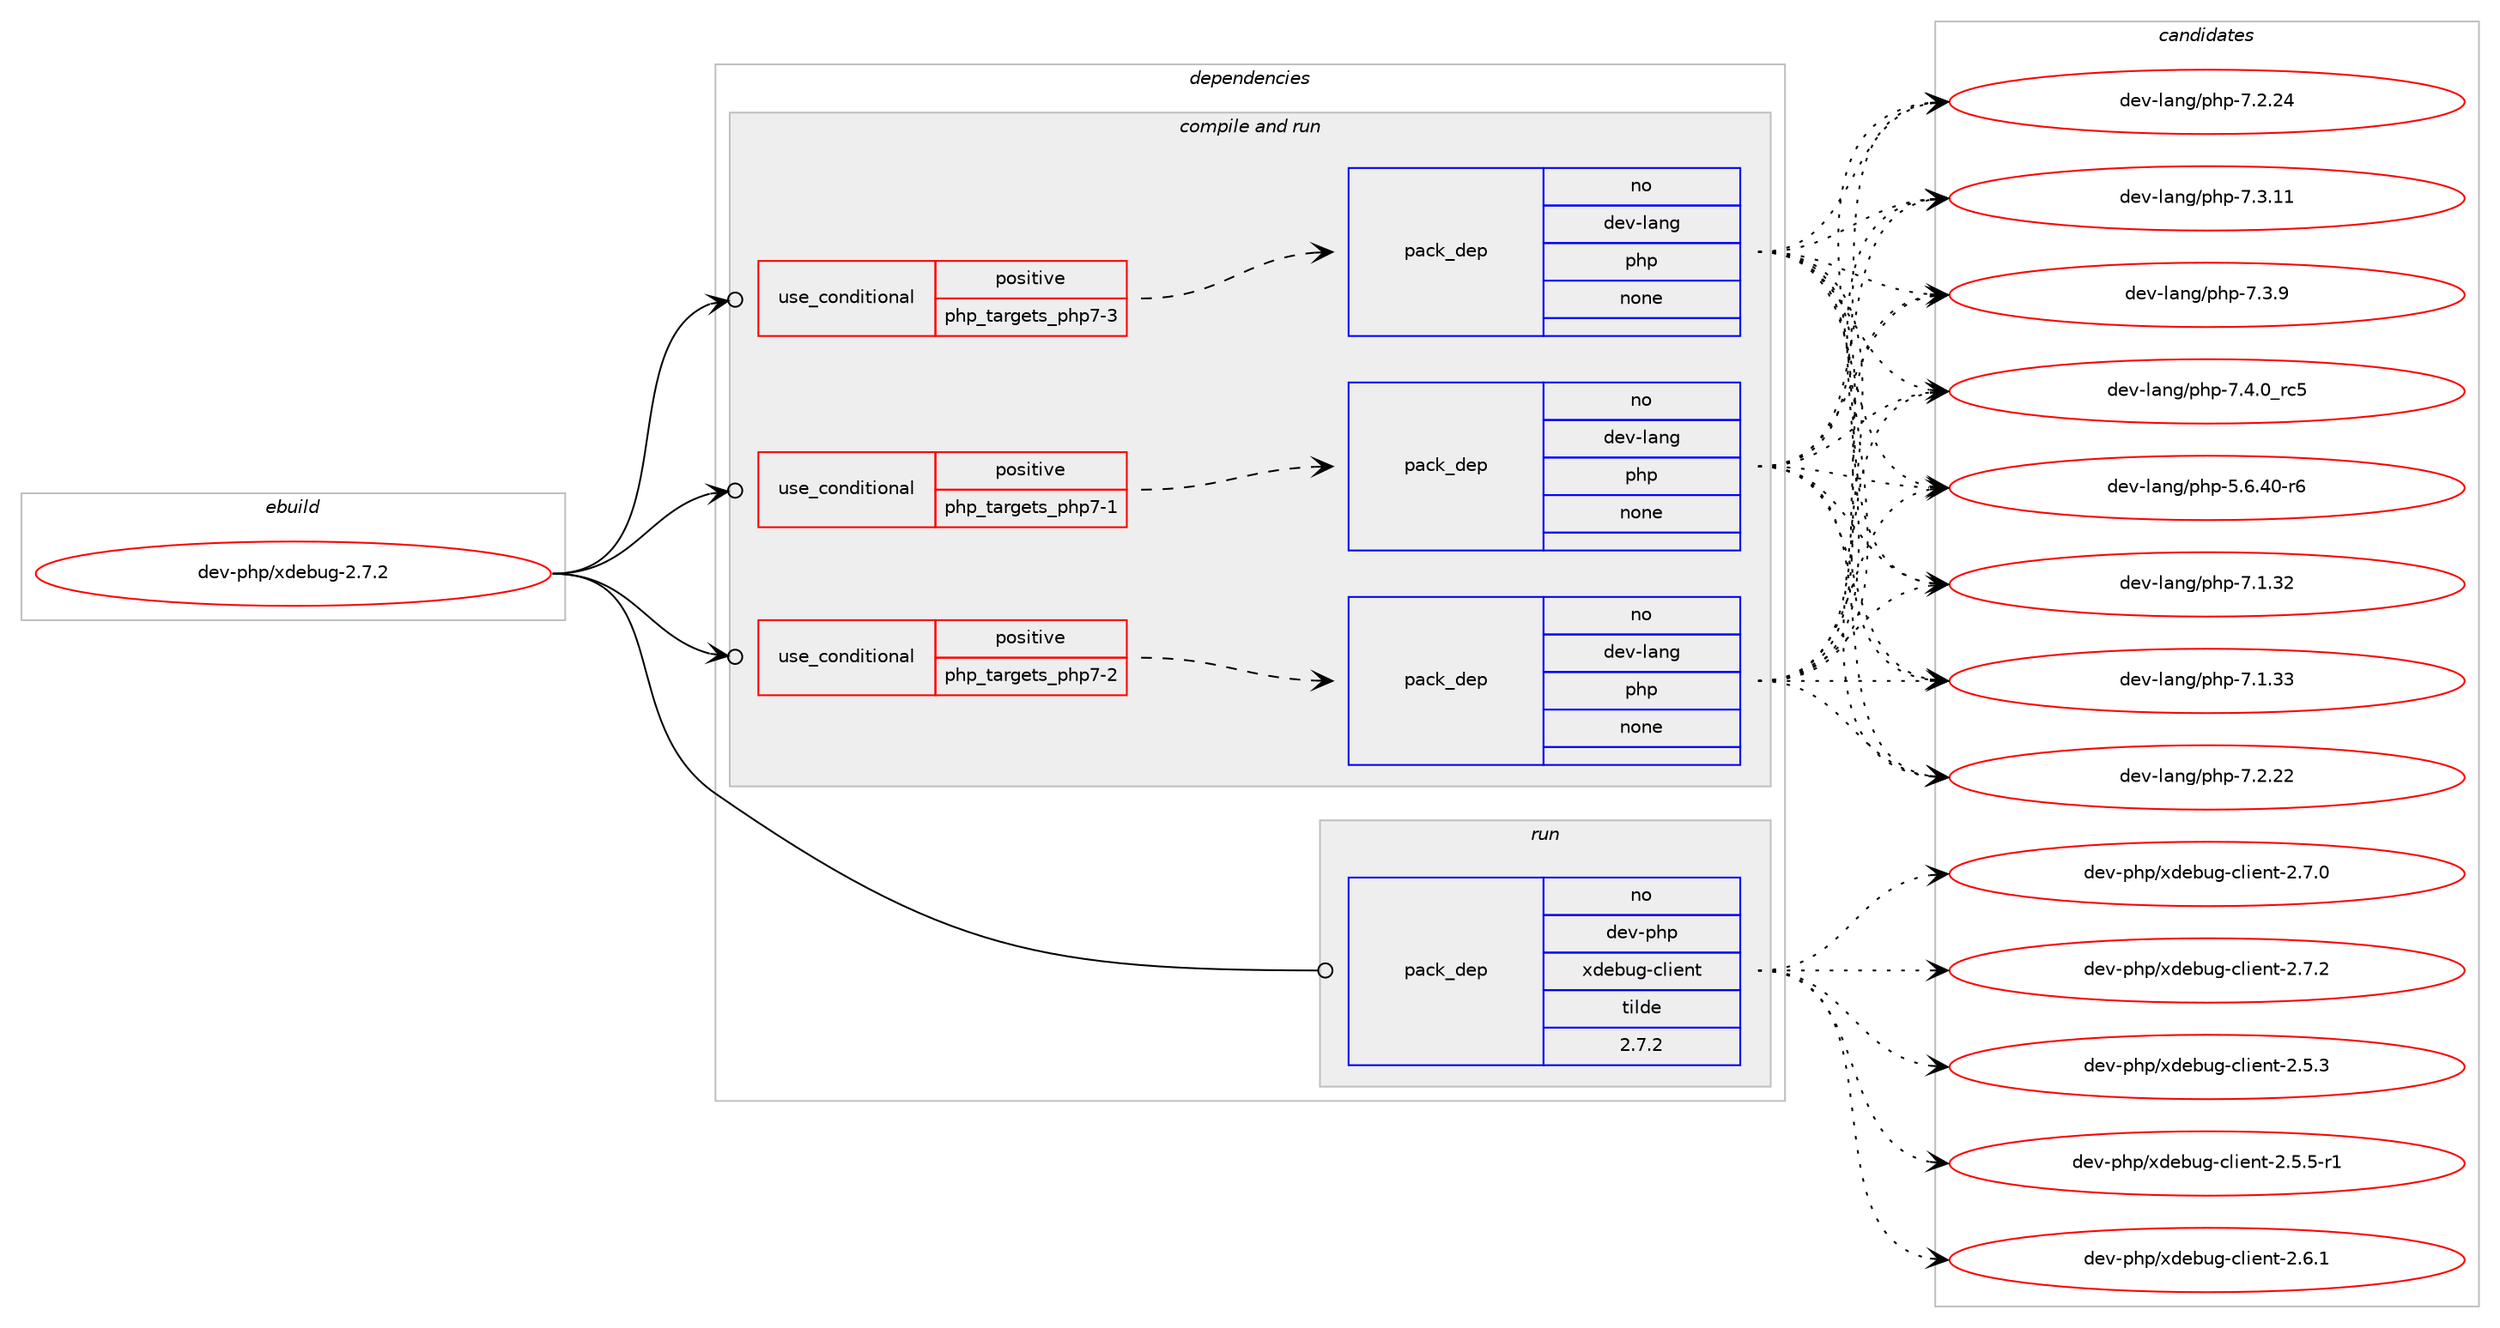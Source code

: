 digraph prolog {

# *************
# Graph options
# *************

newrank=true;
concentrate=true;
compound=true;
graph [rankdir=LR,fontname=Helvetica,fontsize=10,ranksep=1.5];#, ranksep=2.5, nodesep=0.2];
edge  [arrowhead=vee];
node  [fontname=Helvetica,fontsize=10];

# **********
# The ebuild
# **********

subgraph cluster_leftcol {
color=gray;
rank=same;
label=<<i>ebuild</i>>;
id [label="dev-php/xdebug-2.7.2", color=red, width=4, href="../dev-php/xdebug-2.7.2.svg"];
}

# ****************
# The dependencies
# ****************

subgraph cluster_midcol {
color=gray;
label=<<i>dependencies</i>>;
subgraph cluster_compile {
fillcolor="#eeeeee";
style=filled;
label=<<i>compile</i>>;
}
subgraph cluster_compileandrun {
fillcolor="#eeeeee";
style=filled;
label=<<i>compile and run</i>>;
subgraph cond135475 {
dependency592124 [label=<<TABLE BORDER="0" CELLBORDER="1" CELLSPACING="0" CELLPADDING="4"><TR><TD ROWSPAN="3" CELLPADDING="10">use_conditional</TD></TR><TR><TD>positive</TD></TR><TR><TD>php_targets_php7-1</TD></TR></TABLE>>, shape=none, color=red];
subgraph pack444881 {
dependency592125 [label=<<TABLE BORDER="0" CELLBORDER="1" CELLSPACING="0" CELLPADDING="4" WIDTH="220"><TR><TD ROWSPAN="6" CELLPADDING="30">pack_dep</TD></TR><TR><TD WIDTH="110">no</TD></TR><TR><TD>dev-lang</TD></TR><TR><TD>php</TD></TR><TR><TD>none</TD></TR><TR><TD></TD></TR></TABLE>>, shape=none, color=blue];
}
dependency592124:e -> dependency592125:w [weight=20,style="dashed",arrowhead="vee"];
}
id:e -> dependency592124:w [weight=20,style="solid",arrowhead="odotvee"];
subgraph cond135476 {
dependency592126 [label=<<TABLE BORDER="0" CELLBORDER="1" CELLSPACING="0" CELLPADDING="4"><TR><TD ROWSPAN="3" CELLPADDING="10">use_conditional</TD></TR><TR><TD>positive</TD></TR><TR><TD>php_targets_php7-2</TD></TR></TABLE>>, shape=none, color=red];
subgraph pack444882 {
dependency592127 [label=<<TABLE BORDER="0" CELLBORDER="1" CELLSPACING="0" CELLPADDING="4" WIDTH="220"><TR><TD ROWSPAN="6" CELLPADDING="30">pack_dep</TD></TR><TR><TD WIDTH="110">no</TD></TR><TR><TD>dev-lang</TD></TR><TR><TD>php</TD></TR><TR><TD>none</TD></TR><TR><TD></TD></TR></TABLE>>, shape=none, color=blue];
}
dependency592126:e -> dependency592127:w [weight=20,style="dashed",arrowhead="vee"];
}
id:e -> dependency592126:w [weight=20,style="solid",arrowhead="odotvee"];
subgraph cond135477 {
dependency592128 [label=<<TABLE BORDER="0" CELLBORDER="1" CELLSPACING="0" CELLPADDING="4"><TR><TD ROWSPAN="3" CELLPADDING="10">use_conditional</TD></TR><TR><TD>positive</TD></TR><TR><TD>php_targets_php7-3</TD></TR></TABLE>>, shape=none, color=red];
subgraph pack444883 {
dependency592129 [label=<<TABLE BORDER="0" CELLBORDER="1" CELLSPACING="0" CELLPADDING="4" WIDTH="220"><TR><TD ROWSPAN="6" CELLPADDING="30">pack_dep</TD></TR><TR><TD WIDTH="110">no</TD></TR><TR><TD>dev-lang</TD></TR><TR><TD>php</TD></TR><TR><TD>none</TD></TR><TR><TD></TD></TR></TABLE>>, shape=none, color=blue];
}
dependency592128:e -> dependency592129:w [weight=20,style="dashed",arrowhead="vee"];
}
id:e -> dependency592128:w [weight=20,style="solid",arrowhead="odotvee"];
}
subgraph cluster_run {
fillcolor="#eeeeee";
style=filled;
label=<<i>run</i>>;
subgraph pack444884 {
dependency592130 [label=<<TABLE BORDER="0" CELLBORDER="1" CELLSPACING="0" CELLPADDING="4" WIDTH="220"><TR><TD ROWSPAN="6" CELLPADDING="30">pack_dep</TD></TR><TR><TD WIDTH="110">no</TD></TR><TR><TD>dev-php</TD></TR><TR><TD>xdebug-client</TD></TR><TR><TD>tilde</TD></TR><TR><TD>2.7.2</TD></TR></TABLE>>, shape=none, color=blue];
}
id:e -> dependency592130:w [weight=20,style="solid",arrowhead="odot"];
}
}

# **************
# The candidates
# **************

subgraph cluster_choices {
rank=same;
color=gray;
label=<<i>candidates</i>>;

subgraph choice444881 {
color=black;
nodesep=1;
choice100101118451089711010347112104112455346544652484511454 [label="dev-lang/php-5.6.40-r6", color=red, width=4,href="../dev-lang/php-5.6.40-r6.svg"];
choice10010111845108971101034711210411245554649465150 [label="dev-lang/php-7.1.32", color=red, width=4,href="../dev-lang/php-7.1.32.svg"];
choice10010111845108971101034711210411245554649465151 [label="dev-lang/php-7.1.33", color=red, width=4,href="../dev-lang/php-7.1.33.svg"];
choice10010111845108971101034711210411245554650465050 [label="dev-lang/php-7.2.22", color=red, width=4,href="../dev-lang/php-7.2.22.svg"];
choice10010111845108971101034711210411245554650465052 [label="dev-lang/php-7.2.24", color=red, width=4,href="../dev-lang/php-7.2.24.svg"];
choice10010111845108971101034711210411245554651464949 [label="dev-lang/php-7.3.11", color=red, width=4,href="../dev-lang/php-7.3.11.svg"];
choice100101118451089711010347112104112455546514657 [label="dev-lang/php-7.3.9", color=red, width=4,href="../dev-lang/php-7.3.9.svg"];
choice100101118451089711010347112104112455546524648951149953 [label="dev-lang/php-7.4.0_rc5", color=red, width=4,href="../dev-lang/php-7.4.0_rc5.svg"];
dependency592125:e -> choice100101118451089711010347112104112455346544652484511454:w [style=dotted,weight="100"];
dependency592125:e -> choice10010111845108971101034711210411245554649465150:w [style=dotted,weight="100"];
dependency592125:e -> choice10010111845108971101034711210411245554649465151:w [style=dotted,weight="100"];
dependency592125:e -> choice10010111845108971101034711210411245554650465050:w [style=dotted,weight="100"];
dependency592125:e -> choice10010111845108971101034711210411245554650465052:w [style=dotted,weight="100"];
dependency592125:e -> choice10010111845108971101034711210411245554651464949:w [style=dotted,weight="100"];
dependency592125:e -> choice100101118451089711010347112104112455546514657:w [style=dotted,weight="100"];
dependency592125:e -> choice100101118451089711010347112104112455546524648951149953:w [style=dotted,weight="100"];
}
subgraph choice444882 {
color=black;
nodesep=1;
choice100101118451089711010347112104112455346544652484511454 [label="dev-lang/php-5.6.40-r6", color=red, width=4,href="../dev-lang/php-5.6.40-r6.svg"];
choice10010111845108971101034711210411245554649465150 [label="dev-lang/php-7.1.32", color=red, width=4,href="../dev-lang/php-7.1.32.svg"];
choice10010111845108971101034711210411245554649465151 [label="dev-lang/php-7.1.33", color=red, width=4,href="../dev-lang/php-7.1.33.svg"];
choice10010111845108971101034711210411245554650465050 [label="dev-lang/php-7.2.22", color=red, width=4,href="../dev-lang/php-7.2.22.svg"];
choice10010111845108971101034711210411245554650465052 [label="dev-lang/php-7.2.24", color=red, width=4,href="../dev-lang/php-7.2.24.svg"];
choice10010111845108971101034711210411245554651464949 [label="dev-lang/php-7.3.11", color=red, width=4,href="../dev-lang/php-7.3.11.svg"];
choice100101118451089711010347112104112455546514657 [label="dev-lang/php-7.3.9", color=red, width=4,href="../dev-lang/php-7.3.9.svg"];
choice100101118451089711010347112104112455546524648951149953 [label="dev-lang/php-7.4.0_rc5", color=red, width=4,href="../dev-lang/php-7.4.0_rc5.svg"];
dependency592127:e -> choice100101118451089711010347112104112455346544652484511454:w [style=dotted,weight="100"];
dependency592127:e -> choice10010111845108971101034711210411245554649465150:w [style=dotted,weight="100"];
dependency592127:e -> choice10010111845108971101034711210411245554649465151:w [style=dotted,weight="100"];
dependency592127:e -> choice10010111845108971101034711210411245554650465050:w [style=dotted,weight="100"];
dependency592127:e -> choice10010111845108971101034711210411245554650465052:w [style=dotted,weight="100"];
dependency592127:e -> choice10010111845108971101034711210411245554651464949:w [style=dotted,weight="100"];
dependency592127:e -> choice100101118451089711010347112104112455546514657:w [style=dotted,weight="100"];
dependency592127:e -> choice100101118451089711010347112104112455546524648951149953:w [style=dotted,weight="100"];
}
subgraph choice444883 {
color=black;
nodesep=1;
choice100101118451089711010347112104112455346544652484511454 [label="dev-lang/php-5.6.40-r6", color=red, width=4,href="../dev-lang/php-5.6.40-r6.svg"];
choice10010111845108971101034711210411245554649465150 [label="dev-lang/php-7.1.32", color=red, width=4,href="../dev-lang/php-7.1.32.svg"];
choice10010111845108971101034711210411245554649465151 [label="dev-lang/php-7.1.33", color=red, width=4,href="../dev-lang/php-7.1.33.svg"];
choice10010111845108971101034711210411245554650465050 [label="dev-lang/php-7.2.22", color=red, width=4,href="../dev-lang/php-7.2.22.svg"];
choice10010111845108971101034711210411245554650465052 [label="dev-lang/php-7.2.24", color=red, width=4,href="../dev-lang/php-7.2.24.svg"];
choice10010111845108971101034711210411245554651464949 [label="dev-lang/php-7.3.11", color=red, width=4,href="../dev-lang/php-7.3.11.svg"];
choice100101118451089711010347112104112455546514657 [label="dev-lang/php-7.3.9", color=red, width=4,href="../dev-lang/php-7.3.9.svg"];
choice100101118451089711010347112104112455546524648951149953 [label="dev-lang/php-7.4.0_rc5", color=red, width=4,href="../dev-lang/php-7.4.0_rc5.svg"];
dependency592129:e -> choice100101118451089711010347112104112455346544652484511454:w [style=dotted,weight="100"];
dependency592129:e -> choice10010111845108971101034711210411245554649465150:w [style=dotted,weight="100"];
dependency592129:e -> choice10010111845108971101034711210411245554649465151:w [style=dotted,weight="100"];
dependency592129:e -> choice10010111845108971101034711210411245554650465050:w [style=dotted,weight="100"];
dependency592129:e -> choice10010111845108971101034711210411245554650465052:w [style=dotted,weight="100"];
dependency592129:e -> choice10010111845108971101034711210411245554651464949:w [style=dotted,weight="100"];
dependency592129:e -> choice100101118451089711010347112104112455546514657:w [style=dotted,weight="100"];
dependency592129:e -> choice100101118451089711010347112104112455546524648951149953:w [style=dotted,weight="100"];
}
subgraph choice444884 {
color=black;
nodesep=1;
choice1001011184511210411247120100101981171034599108105101110116455046534651 [label="dev-php/xdebug-client-2.5.3", color=red, width=4,href="../dev-php/xdebug-client-2.5.3.svg"];
choice10010111845112104112471201001019811710345991081051011101164550465346534511449 [label="dev-php/xdebug-client-2.5.5-r1", color=red, width=4,href="../dev-php/xdebug-client-2.5.5-r1.svg"];
choice1001011184511210411247120100101981171034599108105101110116455046544649 [label="dev-php/xdebug-client-2.6.1", color=red, width=4,href="../dev-php/xdebug-client-2.6.1.svg"];
choice1001011184511210411247120100101981171034599108105101110116455046554648 [label="dev-php/xdebug-client-2.7.0", color=red, width=4,href="../dev-php/xdebug-client-2.7.0.svg"];
choice1001011184511210411247120100101981171034599108105101110116455046554650 [label="dev-php/xdebug-client-2.7.2", color=red, width=4,href="../dev-php/xdebug-client-2.7.2.svg"];
dependency592130:e -> choice1001011184511210411247120100101981171034599108105101110116455046534651:w [style=dotted,weight="100"];
dependency592130:e -> choice10010111845112104112471201001019811710345991081051011101164550465346534511449:w [style=dotted,weight="100"];
dependency592130:e -> choice1001011184511210411247120100101981171034599108105101110116455046544649:w [style=dotted,weight="100"];
dependency592130:e -> choice1001011184511210411247120100101981171034599108105101110116455046554648:w [style=dotted,weight="100"];
dependency592130:e -> choice1001011184511210411247120100101981171034599108105101110116455046554650:w [style=dotted,weight="100"];
}
}

}
